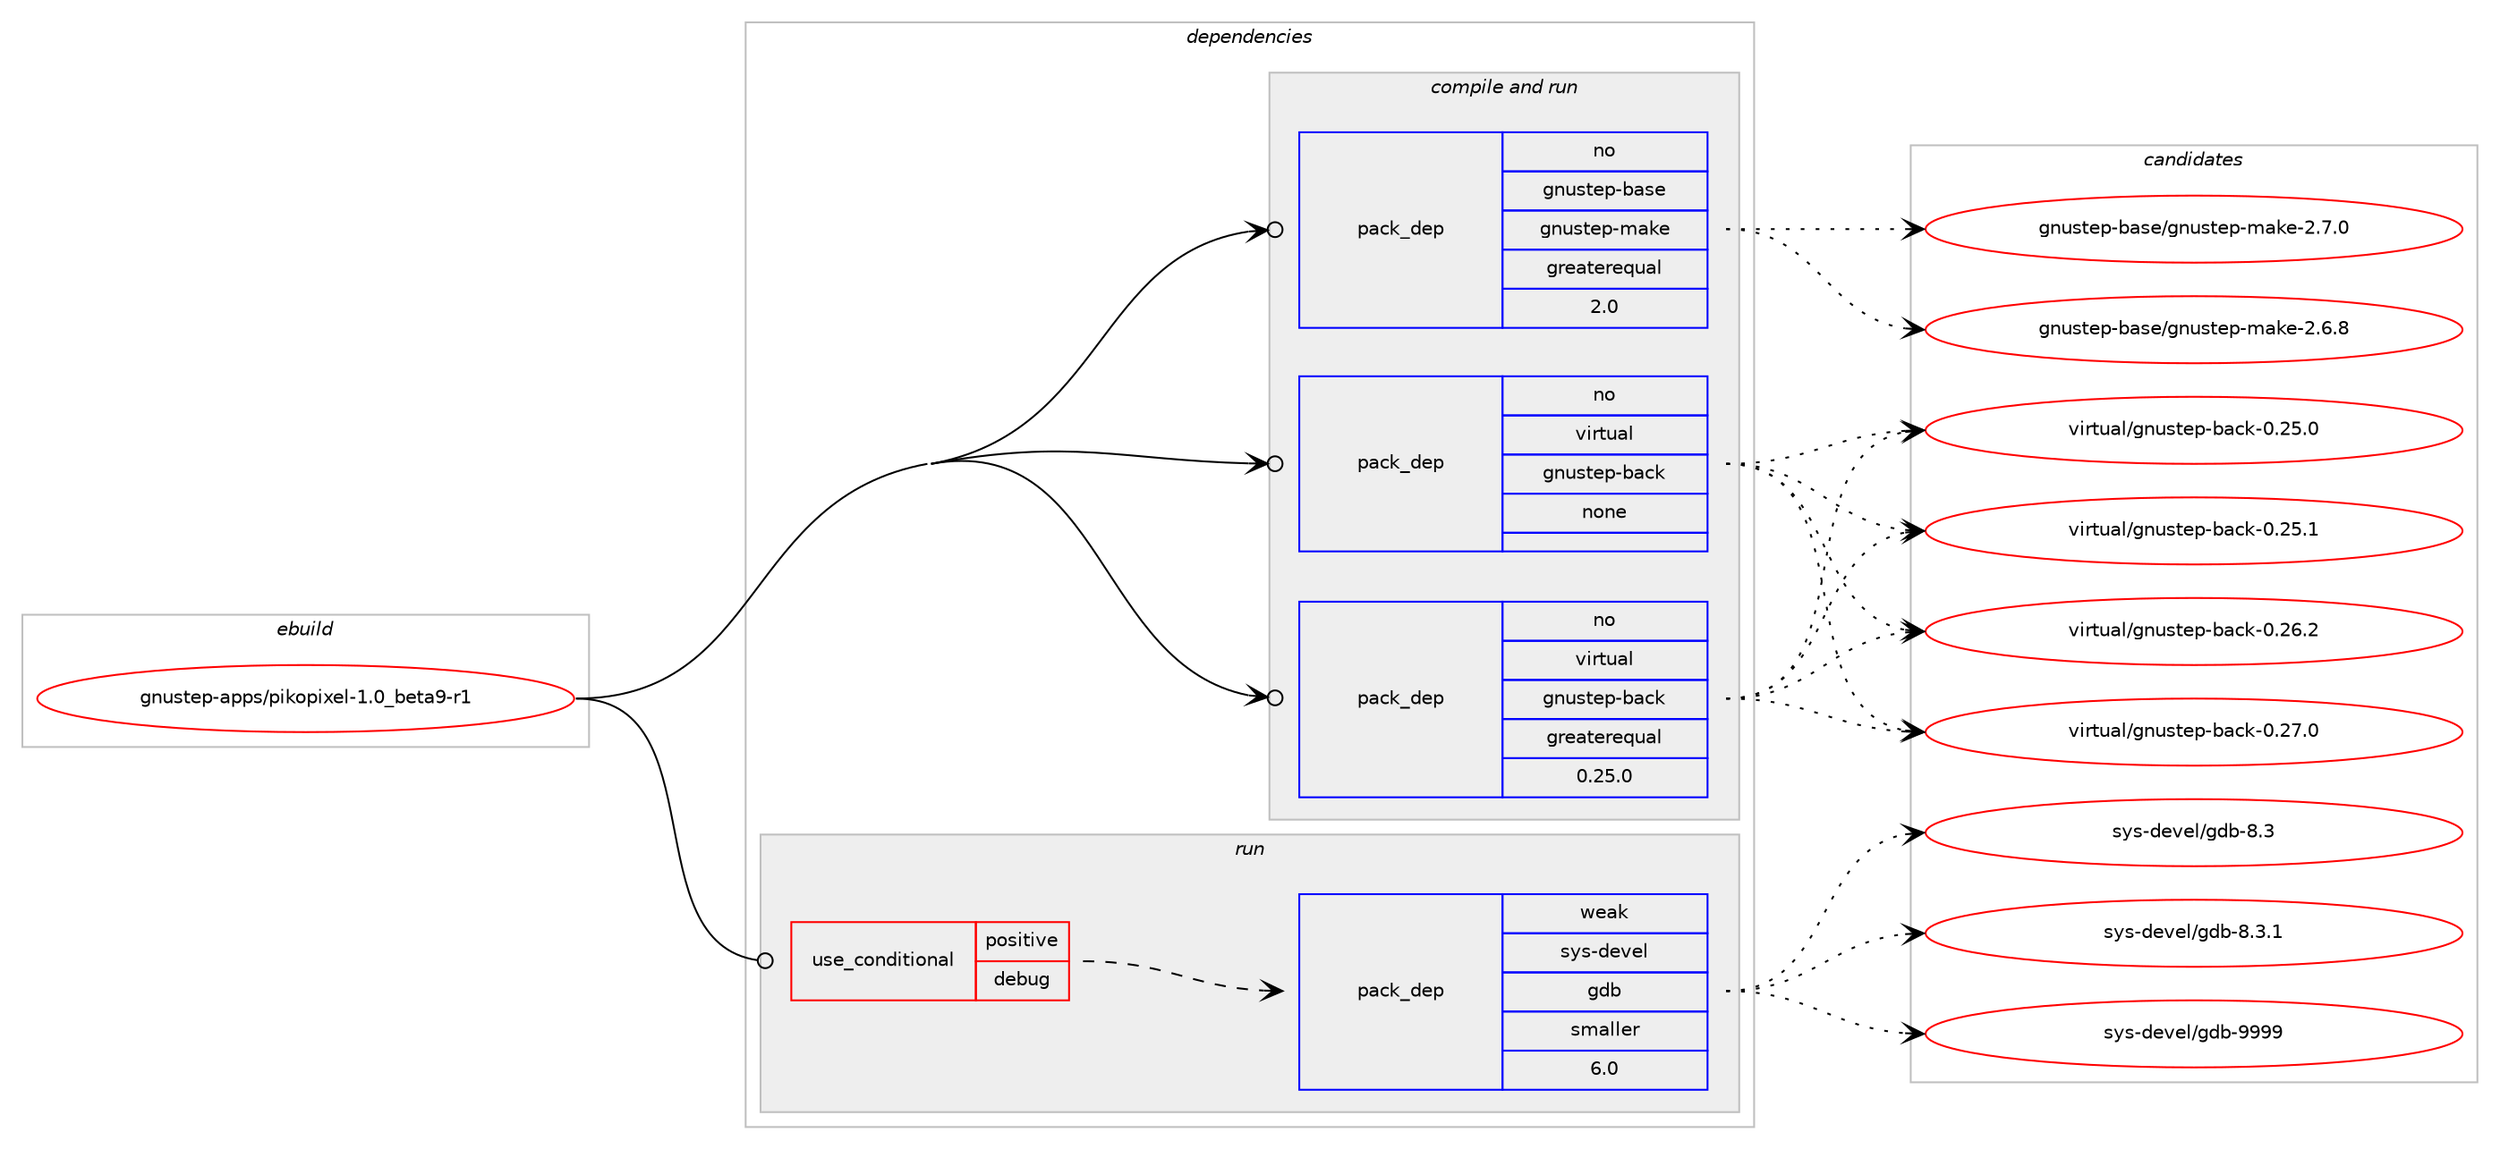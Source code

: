 digraph prolog {

# *************
# Graph options
# *************

newrank=true;
concentrate=true;
compound=true;
graph [rankdir=LR,fontname=Helvetica,fontsize=10,ranksep=1.5];#, ranksep=2.5, nodesep=0.2];
edge  [arrowhead=vee];
node  [fontname=Helvetica,fontsize=10];

# **********
# The ebuild
# **********

subgraph cluster_leftcol {
color=gray;
rank=same;
label=<<i>ebuild</i>>;
id [label="gnustep-apps/pikopixel-1.0_beta9-r1", color=red, width=4, href="../gnustep-apps/pikopixel-1.0_beta9-r1.svg"];
}

# ****************
# The dependencies
# ****************

subgraph cluster_midcol {
color=gray;
label=<<i>dependencies</i>>;
subgraph cluster_compile {
fillcolor="#eeeeee";
style=filled;
label=<<i>compile</i>>;
}
subgraph cluster_compileandrun {
fillcolor="#eeeeee";
style=filled;
label=<<i>compile and run</i>>;
subgraph pack551264 {
dependency750046 [label=<<TABLE BORDER="0" CELLBORDER="1" CELLSPACING="0" CELLPADDING="4" WIDTH="220"><TR><TD ROWSPAN="6" CELLPADDING="30">pack_dep</TD></TR><TR><TD WIDTH="110">no</TD></TR><TR><TD>gnustep-base</TD></TR><TR><TD>gnustep-make</TD></TR><TR><TD>greaterequal</TD></TR><TR><TD>2.0</TD></TR></TABLE>>, shape=none, color=blue];
}
id:e -> dependency750046:w [weight=20,style="solid",arrowhead="odotvee"];
subgraph pack551265 {
dependency750047 [label=<<TABLE BORDER="0" CELLBORDER="1" CELLSPACING="0" CELLPADDING="4" WIDTH="220"><TR><TD ROWSPAN="6" CELLPADDING="30">pack_dep</TD></TR><TR><TD WIDTH="110">no</TD></TR><TR><TD>virtual</TD></TR><TR><TD>gnustep-back</TD></TR><TR><TD>greaterequal</TD></TR><TR><TD>0.25.0</TD></TR></TABLE>>, shape=none, color=blue];
}
id:e -> dependency750047:w [weight=20,style="solid",arrowhead="odotvee"];
subgraph pack551266 {
dependency750048 [label=<<TABLE BORDER="0" CELLBORDER="1" CELLSPACING="0" CELLPADDING="4" WIDTH="220"><TR><TD ROWSPAN="6" CELLPADDING="30">pack_dep</TD></TR><TR><TD WIDTH="110">no</TD></TR><TR><TD>virtual</TD></TR><TR><TD>gnustep-back</TD></TR><TR><TD>none</TD></TR><TR><TD></TD></TR></TABLE>>, shape=none, color=blue];
}
id:e -> dependency750048:w [weight=20,style="solid",arrowhead="odotvee"];
}
subgraph cluster_run {
fillcolor="#eeeeee";
style=filled;
label=<<i>run</i>>;
subgraph cond186136 {
dependency750049 [label=<<TABLE BORDER="0" CELLBORDER="1" CELLSPACING="0" CELLPADDING="4"><TR><TD ROWSPAN="3" CELLPADDING="10">use_conditional</TD></TR><TR><TD>positive</TD></TR><TR><TD>debug</TD></TR></TABLE>>, shape=none, color=red];
subgraph pack551267 {
dependency750050 [label=<<TABLE BORDER="0" CELLBORDER="1" CELLSPACING="0" CELLPADDING="4" WIDTH="220"><TR><TD ROWSPAN="6" CELLPADDING="30">pack_dep</TD></TR><TR><TD WIDTH="110">weak</TD></TR><TR><TD>sys-devel</TD></TR><TR><TD>gdb</TD></TR><TR><TD>smaller</TD></TR><TR><TD>6.0</TD></TR></TABLE>>, shape=none, color=blue];
}
dependency750049:e -> dependency750050:w [weight=20,style="dashed",arrowhead="vee"];
}
id:e -> dependency750049:w [weight=20,style="solid",arrowhead="odot"];
}
}

# **************
# The candidates
# **************

subgraph cluster_choices {
rank=same;
color=gray;
label=<<i>candidates</i>>;

subgraph choice551264 {
color=black;
nodesep=1;
choice103110117115116101112459897115101471031101171151161011124510997107101455046544656 [label="gnustep-base/gnustep-make-2.6.8", color=red, width=4,href="../gnustep-base/gnustep-make-2.6.8.svg"];
choice103110117115116101112459897115101471031101171151161011124510997107101455046554648 [label="gnustep-base/gnustep-make-2.7.0", color=red, width=4,href="../gnustep-base/gnustep-make-2.7.0.svg"];
dependency750046:e -> choice103110117115116101112459897115101471031101171151161011124510997107101455046544656:w [style=dotted,weight="100"];
dependency750046:e -> choice103110117115116101112459897115101471031101171151161011124510997107101455046554648:w [style=dotted,weight="100"];
}
subgraph choice551265 {
color=black;
nodesep=1;
choice11810511411611797108471031101171151161011124598979910745484650534648 [label="virtual/gnustep-back-0.25.0", color=red, width=4,href="../virtual/gnustep-back-0.25.0.svg"];
choice11810511411611797108471031101171151161011124598979910745484650534649 [label="virtual/gnustep-back-0.25.1", color=red, width=4,href="../virtual/gnustep-back-0.25.1.svg"];
choice11810511411611797108471031101171151161011124598979910745484650544650 [label="virtual/gnustep-back-0.26.2", color=red, width=4,href="../virtual/gnustep-back-0.26.2.svg"];
choice11810511411611797108471031101171151161011124598979910745484650554648 [label="virtual/gnustep-back-0.27.0", color=red, width=4,href="../virtual/gnustep-back-0.27.0.svg"];
dependency750047:e -> choice11810511411611797108471031101171151161011124598979910745484650534648:w [style=dotted,weight="100"];
dependency750047:e -> choice11810511411611797108471031101171151161011124598979910745484650534649:w [style=dotted,weight="100"];
dependency750047:e -> choice11810511411611797108471031101171151161011124598979910745484650544650:w [style=dotted,weight="100"];
dependency750047:e -> choice11810511411611797108471031101171151161011124598979910745484650554648:w [style=dotted,weight="100"];
}
subgraph choice551266 {
color=black;
nodesep=1;
choice11810511411611797108471031101171151161011124598979910745484650534648 [label="virtual/gnustep-back-0.25.0", color=red, width=4,href="../virtual/gnustep-back-0.25.0.svg"];
choice11810511411611797108471031101171151161011124598979910745484650534649 [label="virtual/gnustep-back-0.25.1", color=red, width=4,href="../virtual/gnustep-back-0.25.1.svg"];
choice11810511411611797108471031101171151161011124598979910745484650544650 [label="virtual/gnustep-back-0.26.2", color=red, width=4,href="../virtual/gnustep-back-0.26.2.svg"];
choice11810511411611797108471031101171151161011124598979910745484650554648 [label="virtual/gnustep-back-0.27.0", color=red, width=4,href="../virtual/gnustep-back-0.27.0.svg"];
dependency750048:e -> choice11810511411611797108471031101171151161011124598979910745484650534648:w [style=dotted,weight="100"];
dependency750048:e -> choice11810511411611797108471031101171151161011124598979910745484650534649:w [style=dotted,weight="100"];
dependency750048:e -> choice11810511411611797108471031101171151161011124598979910745484650544650:w [style=dotted,weight="100"];
dependency750048:e -> choice11810511411611797108471031101171151161011124598979910745484650554648:w [style=dotted,weight="100"];
}
subgraph choice551267 {
color=black;
nodesep=1;
choice11512111545100101118101108471031009845564651 [label="sys-devel/gdb-8.3", color=red, width=4,href="../sys-devel/gdb-8.3.svg"];
choice115121115451001011181011084710310098455646514649 [label="sys-devel/gdb-8.3.1", color=red, width=4,href="../sys-devel/gdb-8.3.1.svg"];
choice1151211154510010111810110847103100984557575757 [label="sys-devel/gdb-9999", color=red, width=4,href="../sys-devel/gdb-9999.svg"];
dependency750050:e -> choice11512111545100101118101108471031009845564651:w [style=dotted,weight="100"];
dependency750050:e -> choice115121115451001011181011084710310098455646514649:w [style=dotted,weight="100"];
dependency750050:e -> choice1151211154510010111810110847103100984557575757:w [style=dotted,weight="100"];
}
}

}

